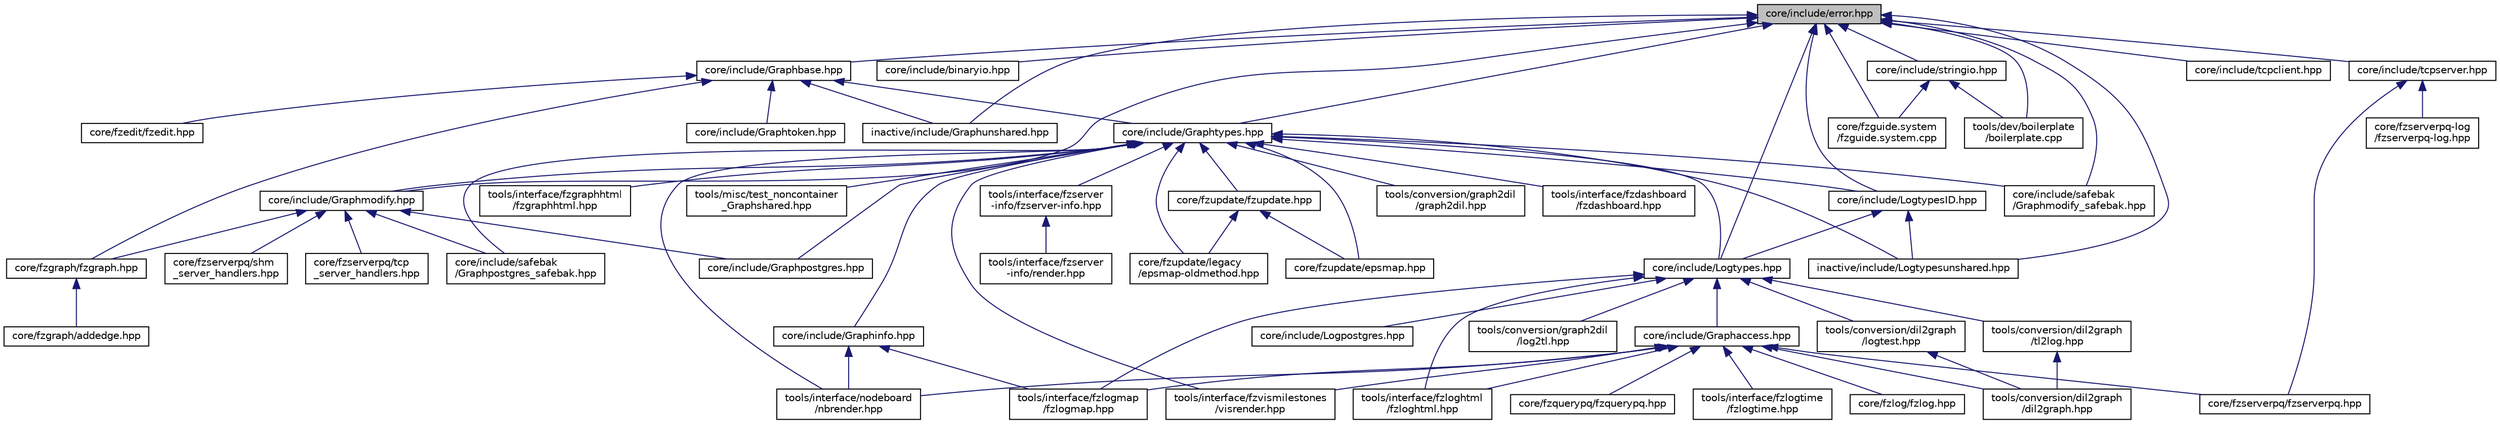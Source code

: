 digraph "core/include/error.hpp"
{
 // LATEX_PDF_SIZE
  edge [fontname="Helvetica",fontsize="10",labelfontname="Helvetica",labelfontsize="10"];
  node [fontname="Helvetica",fontsize="10",shape=record];
  Node1 [label="core/include/error.hpp",height=0.2,width=0.4,color="black", fillcolor="grey75", style="filled", fontcolor="black",tooltip="This header file declares error handling classes and functions for use with core Formalizer C++ code."];
  Node1 -> Node2 [dir="back",color="midnightblue",fontsize="10",style="solid",fontname="Helvetica"];
  Node2 [label="core/fzguide.system\l/fzguide.system.cpp",height=0.2,width=0.4,color="black", fillcolor="white", style="filled",URL="$fzguide_8system_8cpp.html",tooltip="Authoritative server of System guide content."];
  Node1 -> Node3 [dir="back",color="midnightblue",fontsize="10",style="solid",fontname="Helvetica"];
  Node3 [label="core/include/binaryio.hpp",height=0.2,width=0.4,color="black", fillcolor="white", style="filled",URL="$binaryio_8hpp_source.html",tooltip=" "];
  Node1 -> Node4 [dir="back",color="midnightblue",fontsize="10",style="solid",fontname="Helvetica"];
  Node4 [label="core/include/Graphbase.hpp",height=0.2,width=0.4,color="black", fillcolor="white", style="filled",URL="$Graphbase_8hpp.html",tooltip="This header file declares Shared Memory Graph, Node and Edge types for use with the Formalizer."];
  Node4 -> Node5 [dir="back",color="midnightblue",fontsize="10",style="solid",fontname="Helvetica"];
  Node5 [label="core/fzedit/fzedit.hpp",height=0.2,width=0.4,color="black", fillcolor="white", style="filled",URL="$fzedit_8hpp_source.html",tooltip=" "];
  Node4 -> Node6 [dir="back",color="midnightblue",fontsize="10",style="solid",fontname="Helvetica"];
  Node6 [label="core/fzgraph/fzgraph.hpp",height=0.2,width=0.4,color="black", fillcolor="white", style="filled",URL="$fzgraph_8hpp_source.html",tooltip=" "];
  Node6 -> Node7 [dir="back",color="midnightblue",fontsize="10",style="solid",fontname="Helvetica"];
  Node7 [label="core/fzgraph/addedge.hpp",height=0.2,width=0.4,color="black", fillcolor="white", style="filled",URL="$addedge_8hpp_source.html",tooltip=" "];
  Node4 -> Node8 [dir="back",color="midnightblue",fontsize="10",style="solid",fontname="Helvetica"];
  Node8 [label="core/include/Graphtoken.hpp",height=0.2,width=0.4,color="black", fillcolor="white", style="filled",URL="$Graphtoken_8hpp_source.html",tooltip=" "];
  Node4 -> Node9 [dir="back",color="midnightblue",fontsize="10",style="solid",fontname="Helvetica"];
  Node9 [label="core/include/Graphtypes.hpp",height=0.2,width=0.4,color="black", fillcolor="white", style="filled",URL="$Graphtypes_8hpp_source.html",tooltip=" "];
  Node9 -> Node10 [dir="back",color="midnightblue",fontsize="10",style="solid",fontname="Helvetica"];
  Node10 [label="core/fzupdate/epsmap.hpp",height=0.2,width=0.4,color="black", fillcolor="white", style="filled",URL="$epsmap_8hpp_source.html",tooltip=" "];
  Node9 -> Node11 [dir="back",color="midnightblue",fontsize="10",style="solid",fontname="Helvetica"];
  Node11 [label="core/fzupdate/fzupdate.hpp",height=0.2,width=0.4,color="black", fillcolor="white", style="filled",URL="$fzupdate_8hpp_source.html",tooltip=" "];
  Node11 -> Node10 [dir="back",color="midnightblue",fontsize="10",style="solid",fontname="Helvetica"];
  Node11 -> Node12 [dir="back",color="midnightblue",fontsize="10",style="solid",fontname="Helvetica"];
  Node12 [label="core/fzupdate/legacy\l/epsmap-oldmethod.hpp",height=0.2,width=0.4,color="black", fillcolor="white", style="filled",URL="$epsmap-oldmethod_8hpp_source.html",tooltip=" "];
  Node9 -> Node12 [dir="back",color="midnightblue",fontsize="10",style="solid",fontname="Helvetica"];
  Node9 -> Node13 [dir="back",color="midnightblue",fontsize="10",style="solid",fontname="Helvetica"];
  Node13 [label="core/include/Graphinfo.hpp",height=0.2,width=0.4,color="black", fillcolor="white", style="filled",URL="$Graphinfo_8hpp.html",tooltip="This header file declares basic information gathering functions for use with Graph data structures."];
  Node13 -> Node14 [dir="back",color="midnightblue",fontsize="10",style="solid",fontname="Helvetica"];
  Node14 [label="tools/interface/fzlogmap\l/fzlogmap.hpp",height=0.2,width=0.4,color="black", fillcolor="white", style="filled",URL="$fzlogmap_8hpp_source.html",tooltip=" "];
  Node13 -> Node15 [dir="back",color="midnightblue",fontsize="10",style="solid",fontname="Helvetica"];
  Node15 [label="tools/interface/nodeboard\l/nbrender.hpp",height=0.2,width=0.4,color="black", fillcolor="white", style="filled",URL="$nbrender_8hpp_source.html",tooltip=" "];
  Node9 -> Node16 [dir="back",color="midnightblue",fontsize="10",style="solid",fontname="Helvetica"];
  Node16 [label="core/include/Graphmodify.hpp",height=0.2,width=0.4,color="black", fillcolor="white", style="filled",URL="$Graphmodify_8hpp_source.html",tooltip=" "];
  Node16 -> Node6 [dir="back",color="midnightblue",fontsize="10",style="solid",fontname="Helvetica"];
  Node16 -> Node17 [dir="back",color="midnightblue",fontsize="10",style="solid",fontname="Helvetica"];
  Node17 [label="core/fzserverpq/shm\l_server_handlers.hpp",height=0.2,width=0.4,color="black", fillcolor="white", style="filled",URL="$shm__server__handlers_8hpp_source.html",tooltip=" "];
  Node16 -> Node18 [dir="back",color="midnightblue",fontsize="10",style="solid",fontname="Helvetica"];
  Node18 [label="core/fzserverpq/tcp\l_server_handlers.hpp",height=0.2,width=0.4,color="black", fillcolor="white", style="filled",URL="$tcp__server__handlers_8hpp_source.html",tooltip=" "];
  Node16 -> Node19 [dir="back",color="midnightblue",fontsize="10",style="solid",fontname="Helvetica"];
  Node19 [label="core/include/Graphpostgres.hpp",height=0.2,width=0.4,color="black", fillcolor="white", style="filled",URL="$Graphpostgres_8hpp.html",tooltip="This header file declares Graph, Node aned Edge Postgres types for use with the Formalizer."];
  Node16 -> Node20 [dir="back",color="midnightblue",fontsize="10",style="solid",fontname="Helvetica"];
  Node20 [label="core/include/safebak\l/Graphpostgres_safebak.hpp",height=0.2,width=0.4,color="black", fillcolor="white", style="filled",URL="$Graphpostgres__safebak_8hpp_source.html",tooltip=" "];
  Node9 -> Node19 [dir="back",color="midnightblue",fontsize="10",style="solid",fontname="Helvetica"];
  Node9 -> Node21 [dir="back",color="midnightblue",fontsize="10",style="solid",fontname="Helvetica"];
  Node21 [label="core/include/Logtypes.hpp",height=0.2,width=0.4,color="black", fillcolor="white", style="filled",URL="$Logtypes_8hpp.html",tooltip="This header file declares Log types for use with the Formalizer."];
  Node21 -> Node22 [dir="back",color="midnightblue",fontsize="10",style="solid",fontname="Helvetica"];
  Node22 [label="core/include/Graphaccess.hpp",height=0.2,width=0.4,color="black", fillcolor="white", style="filled",URL="$Graphaccess_8hpp_source.html",tooltip=" "];
  Node22 -> Node23 [dir="back",color="midnightblue",fontsize="10",style="solid",fontname="Helvetica"];
  Node23 [label="core/fzlog/fzlog.hpp",height=0.2,width=0.4,color="black", fillcolor="white", style="filled",URL="$fzlog_8hpp_source.html",tooltip=" "];
  Node22 -> Node24 [dir="back",color="midnightblue",fontsize="10",style="solid",fontname="Helvetica"];
  Node24 [label="core/fzquerypq/fzquerypq.hpp",height=0.2,width=0.4,color="black", fillcolor="white", style="filled",URL="$fzquerypq_8hpp_source.html",tooltip=" "];
  Node22 -> Node25 [dir="back",color="midnightblue",fontsize="10",style="solid",fontname="Helvetica"];
  Node25 [label="core/fzserverpq/fzserverpq.hpp",height=0.2,width=0.4,color="black", fillcolor="white", style="filled",URL="$fzserverpq_8hpp_source.html",tooltip=" "];
  Node22 -> Node26 [dir="back",color="midnightblue",fontsize="10",style="solid",fontname="Helvetica"];
  Node26 [label="tools/conversion/dil2graph\l/dil2graph.hpp",height=0.2,width=0.4,color="black", fillcolor="white", style="filled",URL="$dil2graph_8hpp_source.html",tooltip=" "];
  Node22 -> Node27 [dir="back",color="midnightblue",fontsize="10",style="solid",fontname="Helvetica"];
  Node27 [label="tools/interface/fzloghtml\l/fzloghtml.hpp",height=0.2,width=0.4,color="black", fillcolor="white", style="filled",URL="$fzloghtml_8hpp_source.html",tooltip=" "];
  Node22 -> Node14 [dir="back",color="midnightblue",fontsize="10",style="solid",fontname="Helvetica"];
  Node22 -> Node28 [dir="back",color="midnightblue",fontsize="10",style="solid",fontname="Helvetica"];
  Node28 [label="tools/interface/fzlogtime\l/fzlogtime.hpp",height=0.2,width=0.4,color="black", fillcolor="white", style="filled",URL="$fzlogtime_8hpp_source.html",tooltip=" "];
  Node22 -> Node29 [dir="back",color="midnightblue",fontsize="10",style="solid",fontname="Helvetica"];
  Node29 [label="tools/interface/fzvismilestones\l/visrender.hpp",height=0.2,width=0.4,color="black", fillcolor="white", style="filled",URL="$visrender_8hpp_source.html",tooltip=" "];
  Node22 -> Node15 [dir="back",color="midnightblue",fontsize="10",style="solid",fontname="Helvetica"];
  Node21 -> Node30 [dir="back",color="midnightblue",fontsize="10",style="solid",fontname="Helvetica"];
  Node30 [label="core/include/Logpostgres.hpp",height=0.2,width=0.4,color="black", fillcolor="white", style="filled",URL="$Logpostgres_8hpp.html",tooltip="This header file declares Log Postgres types for use with the Formalizer."];
  Node21 -> Node31 [dir="back",color="midnightblue",fontsize="10",style="solid",fontname="Helvetica"];
  Node31 [label="tools/conversion/dil2graph\l/logtest.hpp",height=0.2,width=0.4,color="black", fillcolor="white", style="filled",URL="$logtest_8hpp_source.html",tooltip=" "];
  Node31 -> Node26 [dir="back",color="midnightblue",fontsize="10",style="solid",fontname="Helvetica"];
  Node21 -> Node32 [dir="back",color="midnightblue",fontsize="10",style="solid",fontname="Helvetica"];
  Node32 [label="tools/conversion/dil2graph\l/tl2log.hpp",height=0.2,width=0.4,color="black", fillcolor="white", style="filled",URL="$tl2log_8hpp_source.html",tooltip=" "];
  Node32 -> Node26 [dir="back",color="midnightblue",fontsize="10",style="solid",fontname="Helvetica"];
  Node21 -> Node33 [dir="back",color="midnightblue",fontsize="10",style="solid",fontname="Helvetica"];
  Node33 [label="tools/conversion/graph2dil\l/log2tl.hpp",height=0.2,width=0.4,color="black", fillcolor="white", style="filled",URL="$log2tl_8hpp_source.html",tooltip=" "];
  Node21 -> Node27 [dir="back",color="midnightblue",fontsize="10",style="solid",fontname="Helvetica"];
  Node21 -> Node14 [dir="back",color="midnightblue",fontsize="10",style="solid",fontname="Helvetica"];
  Node9 -> Node34 [dir="back",color="midnightblue",fontsize="10",style="solid",fontname="Helvetica"];
  Node34 [label="core/include/LogtypesID.hpp",height=0.2,width=0.4,color="black", fillcolor="white", style="filled",URL="$LogtypesID_8hpp_source.html",tooltip=" "];
  Node34 -> Node21 [dir="back",color="midnightblue",fontsize="10",style="solid",fontname="Helvetica"];
  Node34 -> Node35 [dir="back",color="midnightblue",fontsize="10",style="solid",fontname="Helvetica"];
  Node35 [label="inactive/include/Logtypesunshared.hpp",height=0.2,width=0.4,color="black", fillcolor="white", style="filled",URL="$Logtypesunshared_8hpp_source.html",tooltip=" "];
  Node9 -> Node36 [dir="back",color="midnightblue",fontsize="10",style="solid",fontname="Helvetica"];
  Node36 [label="core/include/safebak\l/Graphmodify_safebak.hpp",height=0.2,width=0.4,color="black", fillcolor="white", style="filled",URL="$Graphmodify__safebak_8hpp_source.html",tooltip=" "];
  Node9 -> Node20 [dir="back",color="midnightblue",fontsize="10",style="solid",fontname="Helvetica"];
  Node9 -> Node35 [dir="back",color="midnightblue",fontsize="10",style="solid",fontname="Helvetica"];
  Node9 -> Node37 [dir="back",color="midnightblue",fontsize="10",style="solid",fontname="Helvetica"];
  Node37 [label="tools/conversion/graph2dil\l/graph2dil.hpp",height=0.2,width=0.4,color="black", fillcolor="white", style="filled",URL="$graph2dil_8hpp.html",tooltip="This header file is used for declarations specific to the graph2dil tool."];
  Node9 -> Node38 [dir="back",color="midnightblue",fontsize="10",style="solid",fontname="Helvetica"];
  Node38 [label="tools/interface/fzdashboard\l/fzdashboard.hpp",height=0.2,width=0.4,color="black", fillcolor="white", style="filled",URL="$fzdashboard_8hpp_source.html",tooltip=" "];
  Node9 -> Node39 [dir="back",color="midnightblue",fontsize="10",style="solid",fontname="Helvetica"];
  Node39 [label="tools/interface/fzgraphhtml\l/fzgraphhtml.hpp",height=0.2,width=0.4,color="black", fillcolor="white", style="filled",URL="$fzgraphhtml_8hpp_source.html",tooltip=" "];
  Node9 -> Node40 [dir="back",color="midnightblue",fontsize="10",style="solid",fontname="Helvetica"];
  Node40 [label="tools/interface/fzserver\l-info/fzserver-info.hpp",height=0.2,width=0.4,color="black", fillcolor="white", style="filled",URL="$fzserver-info_8hpp_source.html",tooltip=" "];
  Node40 -> Node41 [dir="back",color="midnightblue",fontsize="10",style="solid",fontname="Helvetica"];
  Node41 [label="tools/interface/fzserver\l-info/render.hpp",height=0.2,width=0.4,color="black", fillcolor="white", style="filled",URL="$fzserver-info_2render_8hpp_source.html",tooltip=" "];
  Node9 -> Node29 [dir="back",color="midnightblue",fontsize="10",style="solid",fontname="Helvetica"];
  Node9 -> Node15 [dir="back",color="midnightblue",fontsize="10",style="solid",fontname="Helvetica"];
  Node9 -> Node42 [dir="back",color="midnightblue",fontsize="10",style="solid",fontname="Helvetica"];
  Node42 [label="tools/misc/test_noncontainer\l_Graphshared.hpp",height=0.2,width=0.4,color="black", fillcolor="white", style="filled",URL="$test__noncontainer__Graphshared_8hpp_source.html",tooltip=" "];
  Node4 -> Node43 [dir="back",color="midnightblue",fontsize="10",style="solid",fontname="Helvetica"];
  Node43 [label="inactive/include/Graphunshared.hpp",height=0.2,width=0.4,color="black", fillcolor="white", style="filled",URL="$Graphunshared_8hpp_source.html",tooltip=" "];
  Node1 -> Node16 [dir="back",color="midnightblue",fontsize="10",style="solid",fontname="Helvetica"];
  Node1 -> Node9 [dir="back",color="midnightblue",fontsize="10",style="solid",fontname="Helvetica"];
  Node1 -> Node21 [dir="back",color="midnightblue",fontsize="10",style="solid",fontname="Helvetica"];
  Node1 -> Node34 [dir="back",color="midnightblue",fontsize="10",style="solid",fontname="Helvetica"];
  Node1 -> Node36 [dir="back",color="midnightblue",fontsize="10",style="solid",fontname="Helvetica"];
  Node1 -> Node44 [dir="back",color="midnightblue",fontsize="10",style="solid",fontname="Helvetica"];
  Node44 [label="core/include/stringio.hpp",height=0.2,width=0.4,color="black", fillcolor="white", style="filled",URL="$stringio_8hpp_source.html",tooltip=" "];
  Node44 -> Node2 [dir="back",color="midnightblue",fontsize="10",style="solid",fontname="Helvetica"];
  Node44 -> Node45 [dir="back",color="midnightblue",fontsize="10",style="solid",fontname="Helvetica"];
  Node45 [label="tools/dev/boilerplate\l/boilerplate.cpp",height=0.2,width=0.4,color="black", fillcolor="white", style="filled",URL="$boilerplate_8cpp.html",tooltip="boilerplate is the authoritative source code stub generator for Formalizer development."];
  Node1 -> Node46 [dir="back",color="midnightblue",fontsize="10",style="solid",fontname="Helvetica"];
  Node46 [label="core/include/tcpclient.hpp",height=0.2,width=0.4,color="black", fillcolor="white", style="filled",URL="$tcpclient_8hpp.html",tooltip="This header file p[rovides functions for TCP client-server communication."];
  Node1 -> Node47 [dir="back",color="midnightblue",fontsize="10",style="solid",fontname="Helvetica"];
  Node47 [label="core/include/tcpserver.hpp",height=0.2,width=0.4,color="black", fillcolor="white", style="filled",URL="$tcpserver_8hpp.html",tooltip="This header file p[rovides functions for TCP client-server communication."];
  Node47 -> Node25 [dir="back",color="midnightblue",fontsize="10",style="solid",fontname="Helvetica"];
  Node47 -> Node48 [dir="back",color="midnightblue",fontsize="10",style="solid",fontname="Helvetica"];
  Node48 [label="core/fzserverpq-log\l/fzserverpq-log.hpp",height=0.2,width=0.4,color="black", fillcolor="white", style="filled",URL="$fzserverpq-log_8hpp_source.html",tooltip=" "];
  Node1 -> Node43 [dir="back",color="midnightblue",fontsize="10",style="solid",fontname="Helvetica"];
  Node1 -> Node35 [dir="back",color="midnightblue",fontsize="10",style="solid",fontname="Helvetica"];
  Node1 -> Node45 [dir="back",color="midnightblue",fontsize="10",style="solid",fontname="Helvetica"];
}
